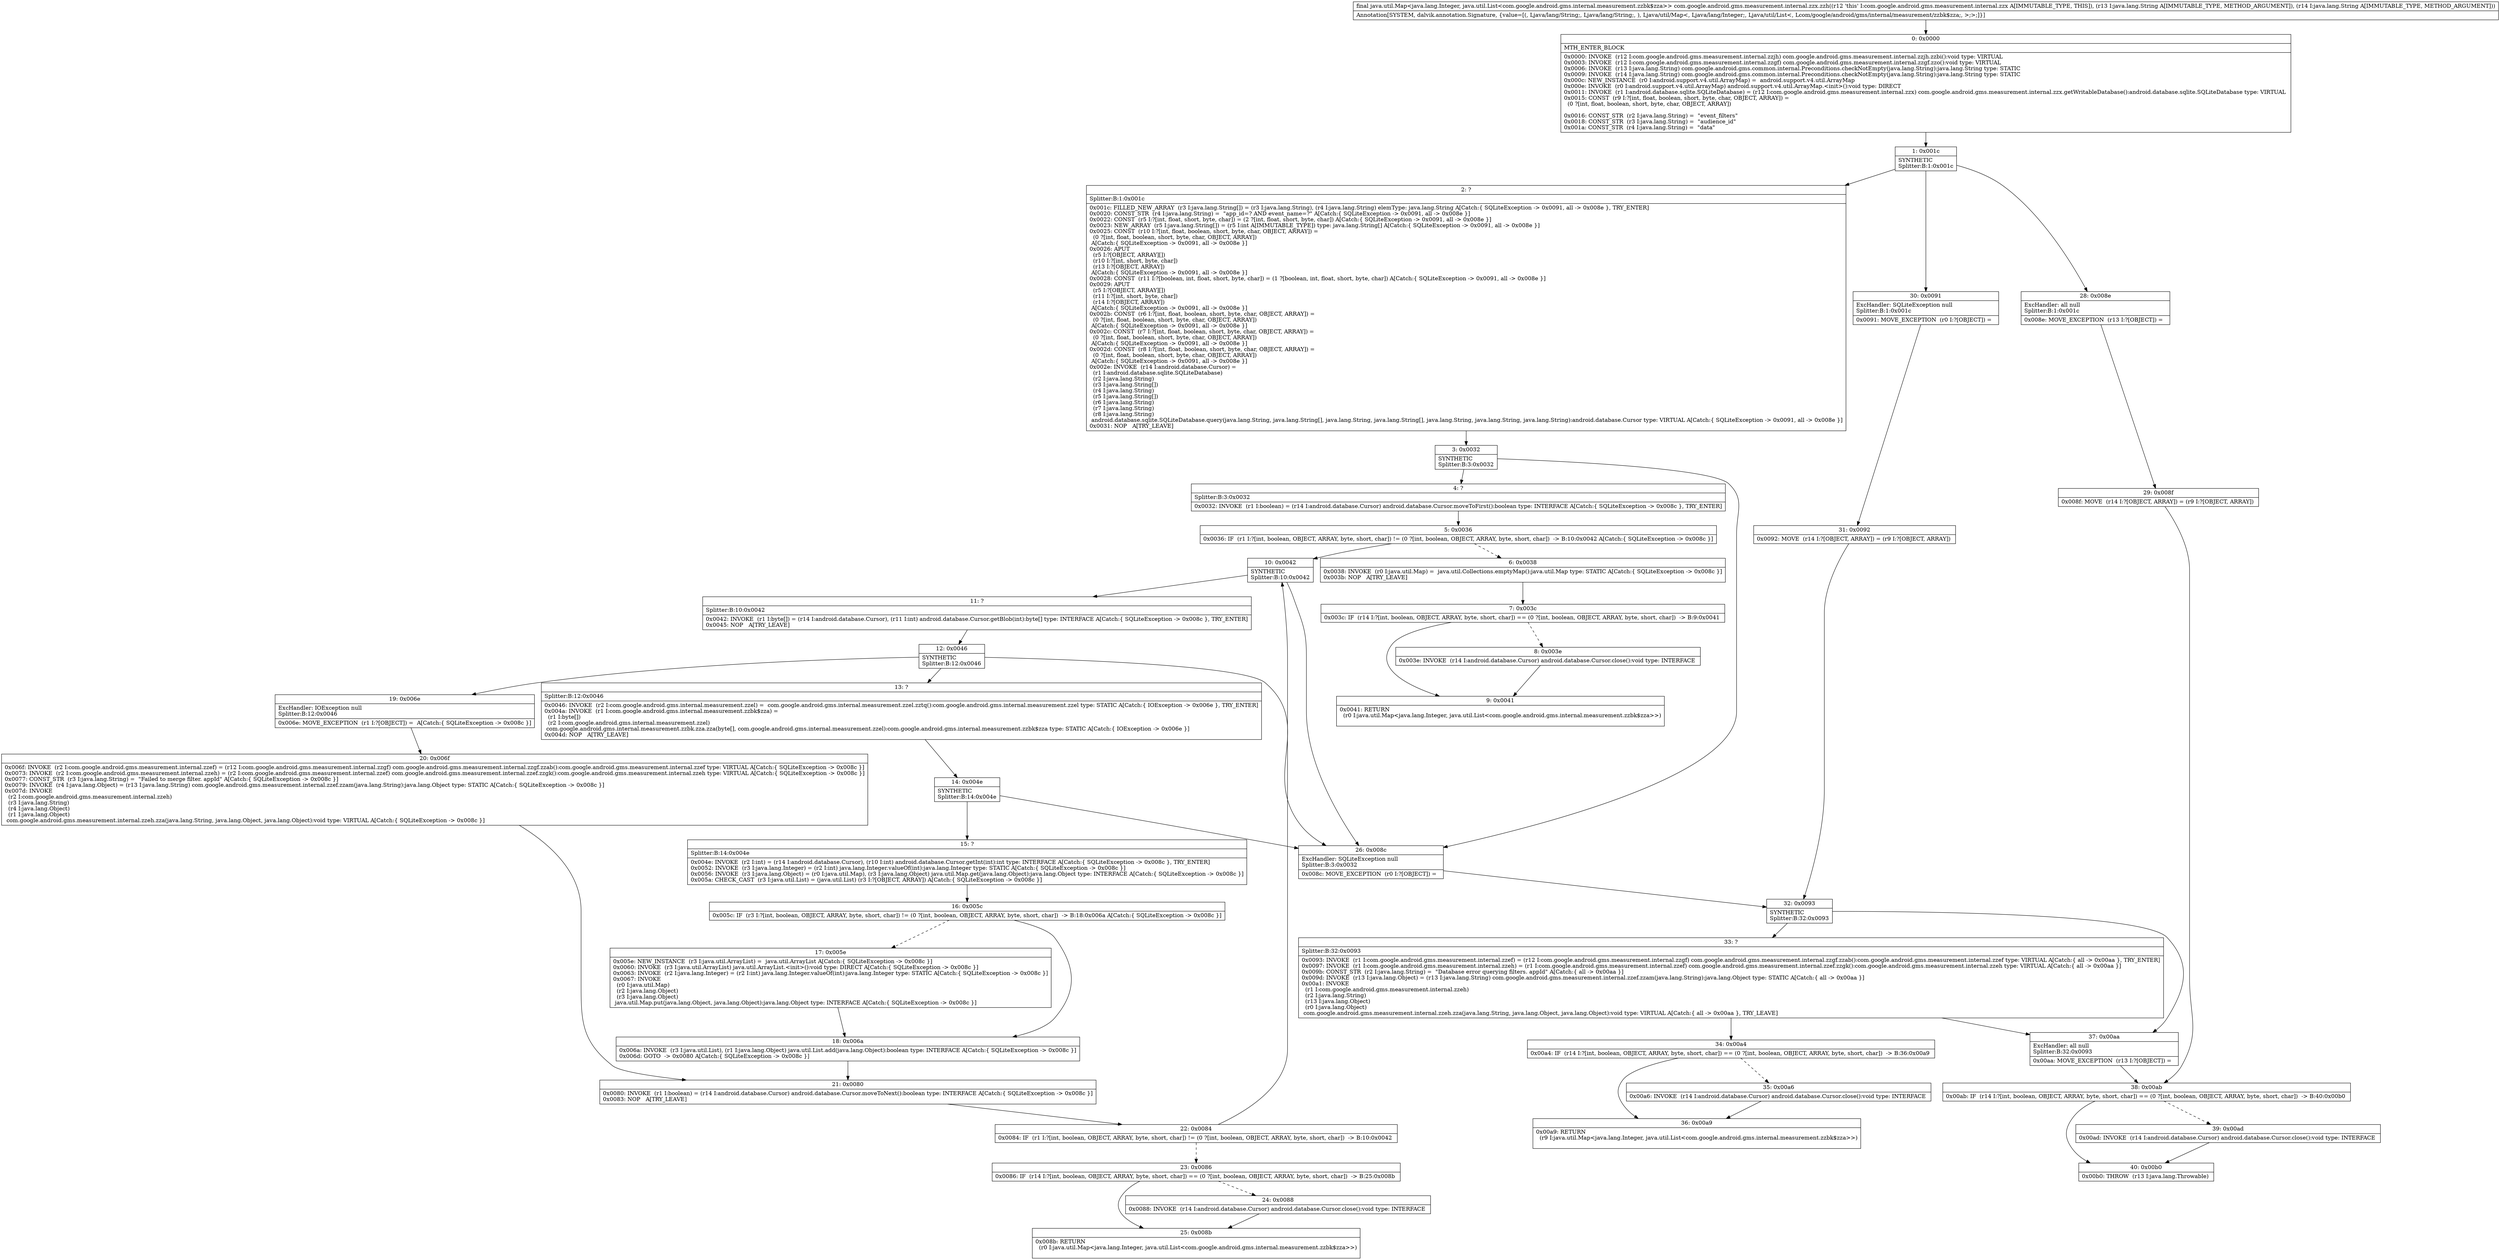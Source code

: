 digraph "CFG forcom.google.android.gms.measurement.internal.zzx.zzh(Ljava\/lang\/String;Ljava\/lang\/String;)Ljava\/util\/Map;" {
Node_0 [shape=record,label="{0\:\ 0x0000|MTH_ENTER_BLOCK\l|0x0000: INVOKE  (r12 I:com.google.android.gms.measurement.internal.zzjh) com.google.android.gms.measurement.internal.zzjh.zzbi():void type: VIRTUAL \l0x0003: INVOKE  (r12 I:com.google.android.gms.measurement.internal.zzgf) com.google.android.gms.measurement.internal.zzgf.zzo():void type: VIRTUAL \l0x0006: INVOKE  (r13 I:java.lang.String) com.google.android.gms.common.internal.Preconditions.checkNotEmpty(java.lang.String):java.lang.String type: STATIC \l0x0009: INVOKE  (r14 I:java.lang.String) com.google.android.gms.common.internal.Preconditions.checkNotEmpty(java.lang.String):java.lang.String type: STATIC \l0x000c: NEW_INSTANCE  (r0 I:android.support.v4.util.ArrayMap) =  android.support.v4.util.ArrayMap \l0x000e: INVOKE  (r0 I:android.support.v4.util.ArrayMap) android.support.v4.util.ArrayMap.\<init\>():void type: DIRECT \l0x0011: INVOKE  (r1 I:android.database.sqlite.SQLiteDatabase) = (r12 I:com.google.android.gms.measurement.internal.zzx) com.google.android.gms.measurement.internal.zzx.getWritableDatabase():android.database.sqlite.SQLiteDatabase type: VIRTUAL \l0x0015: CONST  (r9 I:?[int, float, boolean, short, byte, char, OBJECT, ARRAY]) = \l  (0 ?[int, float, boolean, short, byte, char, OBJECT, ARRAY])\l \l0x0016: CONST_STR  (r2 I:java.lang.String) =  \"event_filters\" \l0x0018: CONST_STR  (r3 I:java.lang.String) =  \"audience_id\" \l0x001a: CONST_STR  (r4 I:java.lang.String) =  \"data\" \l}"];
Node_1 [shape=record,label="{1\:\ 0x001c|SYNTHETIC\lSplitter:B:1:0x001c\l}"];
Node_2 [shape=record,label="{2\:\ ?|Splitter:B:1:0x001c\l|0x001c: FILLED_NEW_ARRAY  (r3 I:java.lang.String[]) = (r3 I:java.lang.String), (r4 I:java.lang.String) elemType: java.lang.String A[Catch:\{ SQLiteException \-\> 0x0091, all \-\> 0x008e \}, TRY_ENTER]\l0x0020: CONST_STR  (r4 I:java.lang.String) =  \"app_id=? AND event_name=?\" A[Catch:\{ SQLiteException \-\> 0x0091, all \-\> 0x008e \}]\l0x0022: CONST  (r5 I:?[int, float, short, byte, char]) = (2 ?[int, float, short, byte, char]) A[Catch:\{ SQLiteException \-\> 0x0091, all \-\> 0x008e \}]\l0x0023: NEW_ARRAY  (r5 I:java.lang.String[]) = (r5 I:int A[IMMUTABLE_TYPE]) type: java.lang.String[] A[Catch:\{ SQLiteException \-\> 0x0091, all \-\> 0x008e \}]\l0x0025: CONST  (r10 I:?[int, float, boolean, short, byte, char, OBJECT, ARRAY]) = \l  (0 ?[int, float, boolean, short, byte, char, OBJECT, ARRAY])\l A[Catch:\{ SQLiteException \-\> 0x0091, all \-\> 0x008e \}]\l0x0026: APUT  \l  (r5 I:?[OBJECT, ARRAY][])\l  (r10 I:?[int, short, byte, char])\l  (r13 I:?[OBJECT, ARRAY])\l A[Catch:\{ SQLiteException \-\> 0x0091, all \-\> 0x008e \}]\l0x0028: CONST  (r11 I:?[boolean, int, float, short, byte, char]) = (1 ?[boolean, int, float, short, byte, char]) A[Catch:\{ SQLiteException \-\> 0x0091, all \-\> 0x008e \}]\l0x0029: APUT  \l  (r5 I:?[OBJECT, ARRAY][])\l  (r11 I:?[int, short, byte, char])\l  (r14 I:?[OBJECT, ARRAY])\l A[Catch:\{ SQLiteException \-\> 0x0091, all \-\> 0x008e \}]\l0x002b: CONST  (r6 I:?[int, float, boolean, short, byte, char, OBJECT, ARRAY]) = \l  (0 ?[int, float, boolean, short, byte, char, OBJECT, ARRAY])\l A[Catch:\{ SQLiteException \-\> 0x0091, all \-\> 0x008e \}]\l0x002c: CONST  (r7 I:?[int, float, boolean, short, byte, char, OBJECT, ARRAY]) = \l  (0 ?[int, float, boolean, short, byte, char, OBJECT, ARRAY])\l A[Catch:\{ SQLiteException \-\> 0x0091, all \-\> 0x008e \}]\l0x002d: CONST  (r8 I:?[int, float, boolean, short, byte, char, OBJECT, ARRAY]) = \l  (0 ?[int, float, boolean, short, byte, char, OBJECT, ARRAY])\l A[Catch:\{ SQLiteException \-\> 0x0091, all \-\> 0x008e \}]\l0x002e: INVOKE  (r14 I:android.database.Cursor) = \l  (r1 I:android.database.sqlite.SQLiteDatabase)\l  (r2 I:java.lang.String)\l  (r3 I:java.lang.String[])\l  (r4 I:java.lang.String)\l  (r5 I:java.lang.String[])\l  (r6 I:java.lang.String)\l  (r7 I:java.lang.String)\l  (r8 I:java.lang.String)\l android.database.sqlite.SQLiteDatabase.query(java.lang.String, java.lang.String[], java.lang.String, java.lang.String[], java.lang.String, java.lang.String, java.lang.String):android.database.Cursor type: VIRTUAL A[Catch:\{ SQLiteException \-\> 0x0091, all \-\> 0x008e \}]\l0x0031: NOP   A[TRY_LEAVE]\l}"];
Node_3 [shape=record,label="{3\:\ 0x0032|SYNTHETIC\lSplitter:B:3:0x0032\l}"];
Node_4 [shape=record,label="{4\:\ ?|Splitter:B:3:0x0032\l|0x0032: INVOKE  (r1 I:boolean) = (r14 I:android.database.Cursor) android.database.Cursor.moveToFirst():boolean type: INTERFACE A[Catch:\{ SQLiteException \-\> 0x008c \}, TRY_ENTER]\l}"];
Node_5 [shape=record,label="{5\:\ 0x0036|0x0036: IF  (r1 I:?[int, boolean, OBJECT, ARRAY, byte, short, char]) != (0 ?[int, boolean, OBJECT, ARRAY, byte, short, char])  \-\> B:10:0x0042 A[Catch:\{ SQLiteException \-\> 0x008c \}]\l}"];
Node_6 [shape=record,label="{6\:\ 0x0038|0x0038: INVOKE  (r0 I:java.util.Map) =  java.util.Collections.emptyMap():java.util.Map type: STATIC A[Catch:\{ SQLiteException \-\> 0x008c \}]\l0x003b: NOP   A[TRY_LEAVE]\l}"];
Node_7 [shape=record,label="{7\:\ 0x003c|0x003c: IF  (r14 I:?[int, boolean, OBJECT, ARRAY, byte, short, char]) == (0 ?[int, boolean, OBJECT, ARRAY, byte, short, char])  \-\> B:9:0x0041 \l}"];
Node_8 [shape=record,label="{8\:\ 0x003e|0x003e: INVOKE  (r14 I:android.database.Cursor) android.database.Cursor.close():void type: INTERFACE \l}"];
Node_9 [shape=record,label="{9\:\ 0x0041|0x0041: RETURN  \l  (r0 I:java.util.Map\<java.lang.Integer, java.util.List\<com.google.android.gms.internal.measurement.zzbk$zza\>\>)\l \l}"];
Node_10 [shape=record,label="{10\:\ 0x0042|SYNTHETIC\lSplitter:B:10:0x0042\l}"];
Node_11 [shape=record,label="{11\:\ ?|Splitter:B:10:0x0042\l|0x0042: INVOKE  (r1 I:byte[]) = (r14 I:android.database.Cursor), (r11 I:int) android.database.Cursor.getBlob(int):byte[] type: INTERFACE A[Catch:\{ SQLiteException \-\> 0x008c \}, TRY_ENTER]\l0x0045: NOP   A[TRY_LEAVE]\l}"];
Node_12 [shape=record,label="{12\:\ 0x0046|SYNTHETIC\lSplitter:B:12:0x0046\l}"];
Node_13 [shape=record,label="{13\:\ ?|Splitter:B:12:0x0046\l|0x0046: INVOKE  (r2 I:com.google.android.gms.internal.measurement.zzel) =  com.google.android.gms.internal.measurement.zzel.zztq():com.google.android.gms.internal.measurement.zzel type: STATIC A[Catch:\{ IOException \-\> 0x006e \}, TRY_ENTER]\l0x004a: INVOKE  (r1 I:com.google.android.gms.internal.measurement.zzbk$zza) = \l  (r1 I:byte[])\l  (r2 I:com.google.android.gms.internal.measurement.zzel)\l com.google.android.gms.internal.measurement.zzbk.zza.zza(byte[], com.google.android.gms.internal.measurement.zzel):com.google.android.gms.internal.measurement.zzbk$zza type: STATIC A[Catch:\{ IOException \-\> 0x006e \}]\l0x004d: NOP   A[TRY_LEAVE]\l}"];
Node_14 [shape=record,label="{14\:\ 0x004e|SYNTHETIC\lSplitter:B:14:0x004e\l}"];
Node_15 [shape=record,label="{15\:\ ?|Splitter:B:14:0x004e\l|0x004e: INVOKE  (r2 I:int) = (r14 I:android.database.Cursor), (r10 I:int) android.database.Cursor.getInt(int):int type: INTERFACE A[Catch:\{ SQLiteException \-\> 0x008c \}, TRY_ENTER]\l0x0052: INVOKE  (r3 I:java.lang.Integer) = (r2 I:int) java.lang.Integer.valueOf(int):java.lang.Integer type: STATIC A[Catch:\{ SQLiteException \-\> 0x008c \}]\l0x0056: INVOKE  (r3 I:java.lang.Object) = (r0 I:java.util.Map), (r3 I:java.lang.Object) java.util.Map.get(java.lang.Object):java.lang.Object type: INTERFACE A[Catch:\{ SQLiteException \-\> 0x008c \}]\l0x005a: CHECK_CAST  (r3 I:java.util.List) = (java.util.List) (r3 I:?[OBJECT, ARRAY]) A[Catch:\{ SQLiteException \-\> 0x008c \}]\l}"];
Node_16 [shape=record,label="{16\:\ 0x005c|0x005c: IF  (r3 I:?[int, boolean, OBJECT, ARRAY, byte, short, char]) != (0 ?[int, boolean, OBJECT, ARRAY, byte, short, char])  \-\> B:18:0x006a A[Catch:\{ SQLiteException \-\> 0x008c \}]\l}"];
Node_17 [shape=record,label="{17\:\ 0x005e|0x005e: NEW_INSTANCE  (r3 I:java.util.ArrayList) =  java.util.ArrayList A[Catch:\{ SQLiteException \-\> 0x008c \}]\l0x0060: INVOKE  (r3 I:java.util.ArrayList) java.util.ArrayList.\<init\>():void type: DIRECT A[Catch:\{ SQLiteException \-\> 0x008c \}]\l0x0063: INVOKE  (r2 I:java.lang.Integer) = (r2 I:int) java.lang.Integer.valueOf(int):java.lang.Integer type: STATIC A[Catch:\{ SQLiteException \-\> 0x008c \}]\l0x0067: INVOKE  \l  (r0 I:java.util.Map)\l  (r2 I:java.lang.Object)\l  (r3 I:java.lang.Object)\l java.util.Map.put(java.lang.Object, java.lang.Object):java.lang.Object type: INTERFACE A[Catch:\{ SQLiteException \-\> 0x008c \}]\l}"];
Node_18 [shape=record,label="{18\:\ 0x006a|0x006a: INVOKE  (r3 I:java.util.List), (r1 I:java.lang.Object) java.util.List.add(java.lang.Object):boolean type: INTERFACE A[Catch:\{ SQLiteException \-\> 0x008c \}]\l0x006d: GOTO  \-\> 0x0080 A[Catch:\{ SQLiteException \-\> 0x008c \}]\l}"];
Node_19 [shape=record,label="{19\:\ 0x006e|ExcHandler: IOException null\lSplitter:B:12:0x0046\l|0x006e: MOVE_EXCEPTION  (r1 I:?[OBJECT]) =  A[Catch:\{ SQLiteException \-\> 0x008c \}]\l}"];
Node_20 [shape=record,label="{20\:\ 0x006f|0x006f: INVOKE  (r2 I:com.google.android.gms.measurement.internal.zzef) = (r12 I:com.google.android.gms.measurement.internal.zzgf) com.google.android.gms.measurement.internal.zzgf.zzab():com.google.android.gms.measurement.internal.zzef type: VIRTUAL A[Catch:\{ SQLiteException \-\> 0x008c \}]\l0x0073: INVOKE  (r2 I:com.google.android.gms.measurement.internal.zzeh) = (r2 I:com.google.android.gms.measurement.internal.zzef) com.google.android.gms.measurement.internal.zzef.zzgk():com.google.android.gms.measurement.internal.zzeh type: VIRTUAL A[Catch:\{ SQLiteException \-\> 0x008c \}]\l0x0077: CONST_STR  (r3 I:java.lang.String) =  \"Failed to merge filter. appId\" A[Catch:\{ SQLiteException \-\> 0x008c \}]\l0x0079: INVOKE  (r4 I:java.lang.Object) = (r13 I:java.lang.String) com.google.android.gms.measurement.internal.zzef.zzam(java.lang.String):java.lang.Object type: STATIC A[Catch:\{ SQLiteException \-\> 0x008c \}]\l0x007d: INVOKE  \l  (r2 I:com.google.android.gms.measurement.internal.zzeh)\l  (r3 I:java.lang.String)\l  (r4 I:java.lang.Object)\l  (r1 I:java.lang.Object)\l com.google.android.gms.measurement.internal.zzeh.zza(java.lang.String, java.lang.Object, java.lang.Object):void type: VIRTUAL A[Catch:\{ SQLiteException \-\> 0x008c \}]\l}"];
Node_21 [shape=record,label="{21\:\ 0x0080|0x0080: INVOKE  (r1 I:boolean) = (r14 I:android.database.Cursor) android.database.Cursor.moveToNext():boolean type: INTERFACE A[Catch:\{ SQLiteException \-\> 0x008c \}]\l0x0083: NOP   A[TRY_LEAVE]\l}"];
Node_22 [shape=record,label="{22\:\ 0x0084|0x0084: IF  (r1 I:?[int, boolean, OBJECT, ARRAY, byte, short, char]) != (0 ?[int, boolean, OBJECT, ARRAY, byte, short, char])  \-\> B:10:0x0042 \l}"];
Node_23 [shape=record,label="{23\:\ 0x0086|0x0086: IF  (r14 I:?[int, boolean, OBJECT, ARRAY, byte, short, char]) == (0 ?[int, boolean, OBJECT, ARRAY, byte, short, char])  \-\> B:25:0x008b \l}"];
Node_24 [shape=record,label="{24\:\ 0x0088|0x0088: INVOKE  (r14 I:android.database.Cursor) android.database.Cursor.close():void type: INTERFACE \l}"];
Node_25 [shape=record,label="{25\:\ 0x008b|0x008b: RETURN  \l  (r0 I:java.util.Map\<java.lang.Integer, java.util.List\<com.google.android.gms.internal.measurement.zzbk$zza\>\>)\l \l}"];
Node_26 [shape=record,label="{26\:\ 0x008c|ExcHandler: SQLiteException null\lSplitter:B:3:0x0032\l|0x008c: MOVE_EXCEPTION  (r0 I:?[OBJECT]) =  \l}"];
Node_28 [shape=record,label="{28\:\ 0x008e|ExcHandler: all null\lSplitter:B:1:0x001c\l|0x008e: MOVE_EXCEPTION  (r13 I:?[OBJECT]) =  \l}"];
Node_29 [shape=record,label="{29\:\ 0x008f|0x008f: MOVE  (r14 I:?[OBJECT, ARRAY]) = (r9 I:?[OBJECT, ARRAY]) \l}"];
Node_30 [shape=record,label="{30\:\ 0x0091|ExcHandler: SQLiteException null\lSplitter:B:1:0x001c\l|0x0091: MOVE_EXCEPTION  (r0 I:?[OBJECT]) =  \l}"];
Node_31 [shape=record,label="{31\:\ 0x0092|0x0092: MOVE  (r14 I:?[OBJECT, ARRAY]) = (r9 I:?[OBJECT, ARRAY]) \l}"];
Node_32 [shape=record,label="{32\:\ 0x0093|SYNTHETIC\lSplitter:B:32:0x0093\l}"];
Node_33 [shape=record,label="{33\:\ ?|Splitter:B:32:0x0093\l|0x0093: INVOKE  (r1 I:com.google.android.gms.measurement.internal.zzef) = (r12 I:com.google.android.gms.measurement.internal.zzgf) com.google.android.gms.measurement.internal.zzgf.zzab():com.google.android.gms.measurement.internal.zzef type: VIRTUAL A[Catch:\{ all \-\> 0x00aa \}, TRY_ENTER]\l0x0097: INVOKE  (r1 I:com.google.android.gms.measurement.internal.zzeh) = (r1 I:com.google.android.gms.measurement.internal.zzef) com.google.android.gms.measurement.internal.zzef.zzgk():com.google.android.gms.measurement.internal.zzeh type: VIRTUAL A[Catch:\{ all \-\> 0x00aa \}]\l0x009b: CONST_STR  (r2 I:java.lang.String) =  \"Database error querying filters. appId\" A[Catch:\{ all \-\> 0x00aa \}]\l0x009d: INVOKE  (r13 I:java.lang.Object) = (r13 I:java.lang.String) com.google.android.gms.measurement.internal.zzef.zzam(java.lang.String):java.lang.Object type: STATIC A[Catch:\{ all \-\> 0x00aa \}]\l0x00a1: INVOKE  \l  (r1 I:com.google.android.gms.measurement.internal.zzeh)\l  (r2 I:java.lang.String)\l  (r13 I:java.lang.Object)\l  (r0 I:java.lang.Object)\l com.google.android.gms.measurement.internal.zzeh.zza(java.lang.String, java.lang.Object, java.lang.Object):void type: VIRTUAL A[Catch:\{ all \-\> 0x00aa \}, TRY_LEAVE]\l}"];
Node_34 [shape=record,label="{34\:\ 0x00a4|0x00a4: IF  (r14 I:?[int, boolean, OBJECT, ARRAY, byte, short, char]) == (0 ?[int, boolean, OBJECT, ARRAY, byte, short, char])  \-\> B:36:0x00a9 \l}"];
Node_35 [shape=record,label="{35\:\ 0x00a6|0x00a6: INVOKE  (r14 I:android.database.Cursor) android.database.Cursor.close():void type: INTERFACE \l}"];
Node_36 [shape=record,label="{36\:\ 0x00a9|0x00a9: RETURN  \l  (r9 I:java.util.Map\<java.lang.Integer, java.util.List\<com.google.android.gms.internal.measurement.zzbk$zza\>\>)\l \l}"];
Node_37 [shape=record,label="{37\:\ 0x00aa|ExcHandler: all null\lSplitter:B:32:0x0093\l|0x00aa: MOVE_EXCEPTION  (r13 I:?[OBJECT]) =  \l}"];
Node_38 [shape=record,label="{38\:\ 0x00ab|0x00ab: IF  (r14 I:?[int, boolean, OBJECT, ARRAY, byte, short, char]) == (0 ?[int, boolean, OBJECT, ARRAY, byte, short, char])  \-\> B:40:0x00b0 \l}"];
Node_39 [shape=record,label="{39\:\ 0x00ad|0x00ad: INVOKE  (r14 I:android.database.Cursor) android.database.Cursor.close():void type: INTERFACE \l}"];
Node_40 [shape=record,label="{40\:\ 0x00b0|0x00b0: THROW  (r13 I:java.lang.Throwable) \l}"];
MethodNode[shape=record,label="{final java.util.Map\<java.lang.Integer, java.util.List\<com.google.android.gms.internal.measurement.zzbk$zza\>\> com.google.android.gms.measurement.internal.zzx.zzh((r12 'this' I:com.google.android.gms.measurement.internal.zzx A[IMMUTABLE_TYPE, THIS]), (r13 I:java.lang.String A[IMMUTABLE_TYPE, METHOD_ARGUMENT]), (r14 I:java.lang.String A[IMMUTABLE_TYPE, METHOD_ARGUMENT]))  | Annotation[SYSTEM, dalvik.annotation.Signature, \{value=[(, Ljava\/lang\/String;, Ljava\/lang\/String;, ), Ljava\/util\/Map\<, Ljava\/lang\/Integer;, Ljava\/util\/List\<, Lcom\/google\/android\/gms\/internal\/measurement\/zzbk$zza;, \>;\>;]\}]\l}"];
MethodNode -> Node_0;
Node_0 -> Node_1;
Node_1 -> Node_2;
Node_1 -> Node_30;
Node_1 -> Node_28;
Node_2 -> Node_3;
Node_3 -> Node_4;
Node_3 -> Node_26;
Node_4 -> Node_5;
Node_5 -> Node_6[style=dashed];
Node_5 -> Node_10;
Node_6 -> Node_7;
Node_7 -> Node_8[style=dashed];
Node_7 -> Node_9;
Node_8 -> Node_9;
Node_10 -> Node_11;
Node_10 -> Node_26;
Node_11 -> Node_12;
Node_12 -> Node_13;
Node_12 -> Node_19;
Node_12 -> Node_26;
Node_13 -> Node_14;
Node_14 -> Node_15;
Node_14 -> Node_26;
Node_15 -> Node_16;
Node_16 -> Node_17[style=dashed];
Node_16 -> Node_18;
Node_17 -> Node_18;
Node_18 -> Node_21;
Node_19 -> Node_20;
Node_20 -> Node_21;
Node_21 -> Node_22;
Node_22 -> Node_10;
Node_22 -> Node_23[style=dashed];
Node_23 -> Node_24[style=dashed];
Node_23 -> Node_25;
Node_24 -> Node_25;
Node_26 -> Node_32;
Node_28 -> Node_29;
Node_29 -> Node_38;
Node_30 -> Node_31;
Node_31 -> Node_32;
Node_32 -> Node_33;
Node_32 -> Node_37;
Node_33 -> Node_34;
Node_33 -> Node_37;
Node_34 -> Node_35[style=dashed];
Node_34 -> Node_36;
Node_35 -> Node_36;
Node_37 -> Node_38;
Node_38 -> Node_39[style=dashed];
Node_38 -> Node_40;
Node_39 -> Node_40;
}

